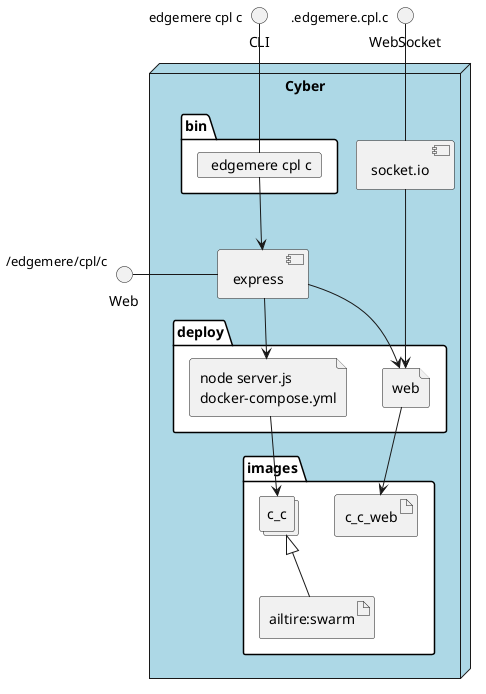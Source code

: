 @startuml
  interface CLI
  interface Web
  interface WebSocket
node "Cyber" #lightblue {
  component express as REST
  component socket.io as socket
  folder bin #ffffff {
    card " edgemere cpl c" as binName
  }
  binName --> REST

  folder deploy #ffffff {
      file "node server.js\ndocker-compose.yml" as c_c_container
      REST --> c_c_container

  
    file "web" as web_container
    REST --> web_container
    socket ---> web_container
  
  }
  folder images #ffffff {
    collections "c_c" as c_cimage
    artifact "ailtire:swarm" as ailtireswarm
    c_cimage <|-- ailtireswarm
    c_c_container --> c_cimage

  
      artifact "c_c_web" as c_c_web
      web_container --> c_c_web
    
  }
}
CLI " edgemere cpl c" -- binName
Web "/edgemere/cpl/c" - REST
WebSocket ".edgemere.cpl.c" -- socket

@enduml
